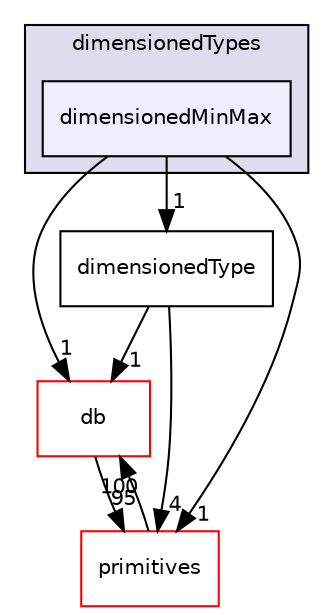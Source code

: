 digraph "src/OpenFOAM/dimensionedTypes/dimensionedMinMax" {
  bgcolor=transparent;
  compound=true
  node [ fontsize="10", fontname="Helvetica"];
  edge [ labelfontsize="10", labelfontname="Helvetica"];
  subgraph clusterdir_d4979fdf35c07e0caec68718d229a4b4 {
    graph [ bgcolor="#ddddee", pencolor="black", label="dimensionedTypes" fontname="Helvetica", fontsize="10", URL="dir_d4979fdf35c07e0caec68718d229a4b4.html"]
  dir_ee16a1be79182850eba6ea4b7ea195cb [shape=box, label="dimensionedMinMax", style="filled", fillcolor="#eeeeff", pencolor="black", URL="dir_ee16a1be79182850eba6ea4b7ea195cb.html"];
  }
  dir_10a50275708c74d41843a3aeb8530ab7 [shape=box label="dimensionedType" URL="dir_10a50275708c74d41843a3aeb8530ab7.html"];
  dir_63c634f7a7cfd679ac26c67fb30fc32f [shape=box label="db" color="red" URL="dir_63c634f7a7cfd679ac26c67fb30fc32f.html"];
  dir_3e50f45338116b169052b428016851aa [shape=box label="primitives" color="red" URL="dir_3e50f45338116b169052b428016851aa.html"];
  dir_10a50275708c74d41843a3aeb8530ab7->dir_63c634f7a7cfd679ac26c67fb30fc32f [headlabel="1", labeldistance=1.5 headhref="dir_002294_002218.html"];
  dir_10a50275708c74d41843a3aeb8530ab7->dir_3e50f45338116b169052b428016851aa [headlabel="4", labeldistance=1.5 headhref="dir_002294_002628.html"];
  dir_ee16a1be79182850eba6ea4b7ea195cb->dir_10a50275708c74d41843a3aeb8530ab7 [headlabel="1", labeldistance=1.5 headhref="dir_002289_002294.html"];
  dir_ee16a1be79182850eba6ea4b7ea195cb->dir_63c634f7a7cfd679ac26c67fb30fc32f [headlabel="1", labeldistance=1.5 headhref="dir_002289_002218.html"];
  dir_ee16a1be79182850eba6ea4b7ea195cb->dir_3e50f45338116b169052b428016851aa [headlabel="1", labeldistance=1.5 headhref="dir_002289_002628.html"];
  dir_63c634f7a7cfd679ac26c67fb30fc32f->dir_3e50f45338116b169052b428016851aa [headlabel="95", labeldistance=1.5 headhref="dir_002218_002628.html"];
  dir_3e50f45338116b169052b428016851aa->dir_63c634f7a7cfd679ac26c67fb30fc32f [headlabel="100", labeldistance=1.5 headhref="dir_002628_002218.html"];
}
